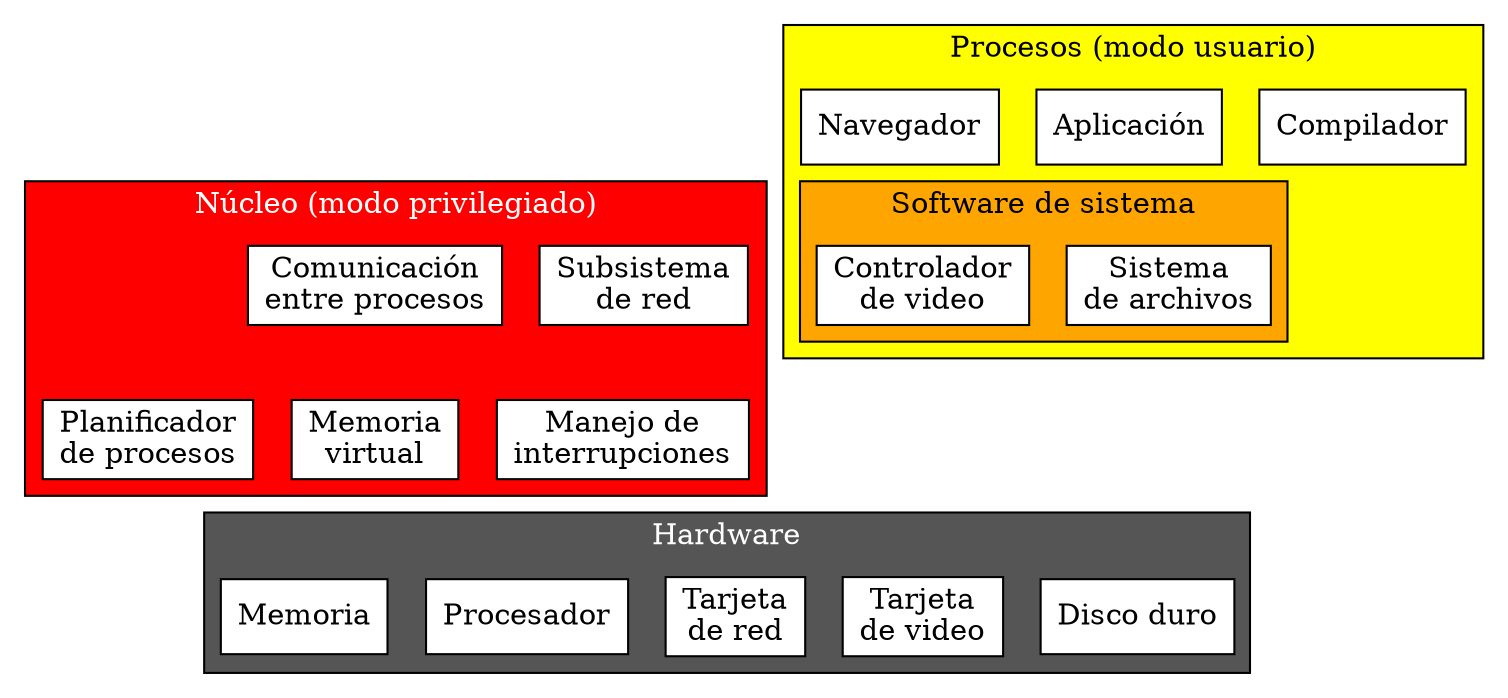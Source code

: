 digraph G {
	node [shape=box, style=filled, fillcolor="white"];
	edge [style=invis];

	usr1 [label="Aplicación"];
	usr2 [label="Compilador"];
	usr3 [label="Navegador"];

	fs [label="Sistema\nde archivos"];
	video [label="Controlador\nde video"];
	ipc [label="Comunicación\nentre procesos"];
	mem [label="Memoria\nvirtual"];
	netdrv [label="Subsistema\nde red"];
	proc [label="Planificador\nde procesos"];
	irq [label="Manejo de\ninterrupciones"];

	hd [label="Disco duro"];
	ram [label="Memoria"];
	vga [label="Tarjeta\nde video"];
	cpu [label="Procesador"];
	net [label="Tarjeta\nde red"];

	usr1 -> video;
	usr1 -> fs;
	usr1 -> ipc;

	usr2 -> fs;

	usr3 -> netdrv;
	usr3 -> video;
	usr3 -> ipc;

	netdrv -> net;
	fs -> hd;
	mem -> ram;
	video -> vga;
	ipc -> proc -> cpu;

	irq -> {hd net cpu vga};

	subgraph cluster_usuario {
		label = "Procesos (modo usuario)";
		bgcolor="yellow";
		{rank=same usr1 usr2 usr3};
		subgraph cluster_sist {
			label = "Software de sistema";
			bgcolor="orange";
			fs;
			video;
		}
	}

	subgraph cluster_priv {
		label = "Núcleo (modo privilegiado)";
		fontcolor = "white";
		bgcolor = "red";
		{ipc netdrv} -> {mem irq proc};
	}

	subgraph cluster_hw {
		label = "Hardware";
		fontcolor = "white";
		bgcolor = "#555555";
		hd;
		net;
		ram;
		vga;
		cpu;
	}
}
